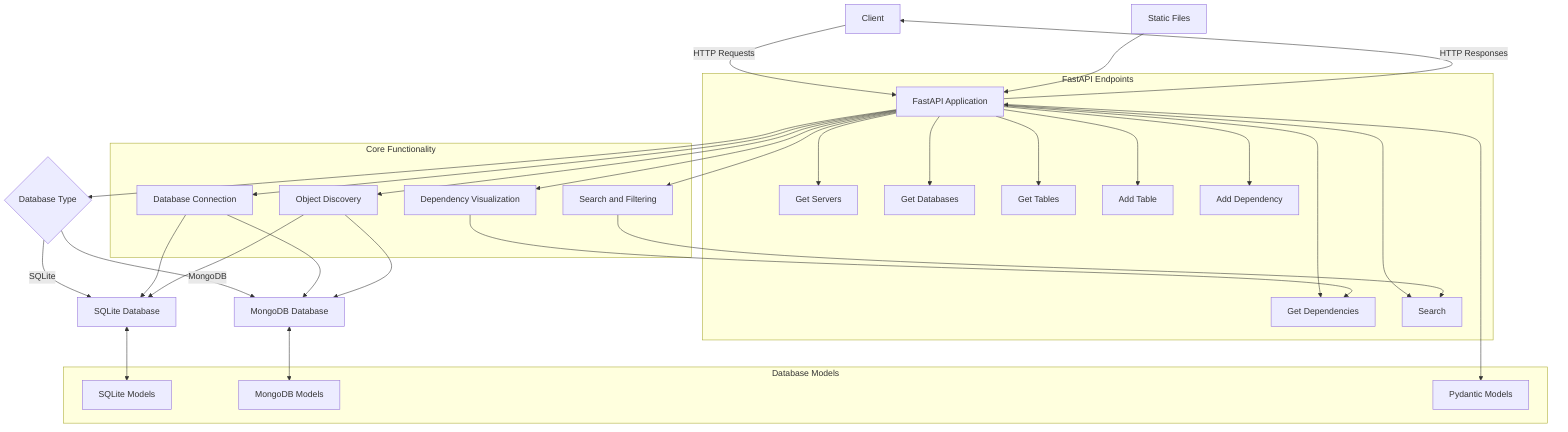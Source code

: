 graph TD
    A[Client] -->|HTTP Requests| B[FastAPI Application]
    
    B --> C{Database Type}
    C -->|SQLite| D[SQLite Database]
    C -->|MongoDB| E[MongoDB Database]
    
    subgraph "FastAPI Endpoints"
    B --> F[Get Servers]
    B --> G[Get Databases]
    B --> H[Get Tables]
    B --> I[Get Dependencies]
    B --> J[Add Table]
    B --> K[Add Dependency]
    B --> L[Search]
    end
    
    subgraph "Database Models"
    M[SQLite Models]
    N[MongoDB Models]
    O[Pydantic Models]
    end
    
    D <--> M
    E <--> N
    B <--> O
    
    subgraph "Core Functionality"
    P[Database Connection]
    Q[Object Discovery]
    R[Dependency Visualization]
    S[Search and Filtering]
    end
    
    B --> P
    B --> Q
    B --> R
    B --> S
    
    P --> D & E
    Q --> D & E
    R --> I
    S --> L
    
    T[Static Files] --> B
    
    B -->|HTTP Responses| A